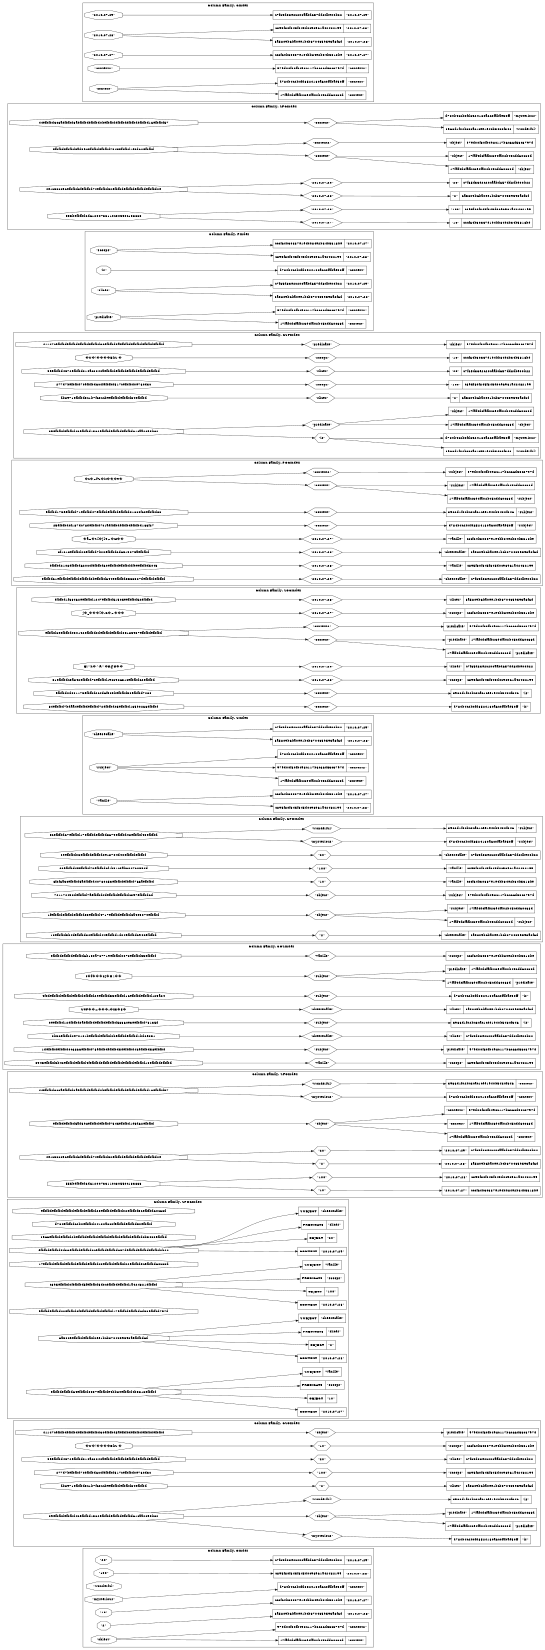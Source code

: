 digraph spoc { rankdir=LR; size="11,11"; ranksep="4";subgraph cluster7162 { label="Column Family: OIndex";KEYSLICE7163 [label="\"20\"", shape=octagon];
COLUMN7164 [label="{c7f65d33e2c20caabd657dd8dbe00b22 | \"2010-07-29\"}", shape=record];KEYSLICE7163 -> COLUMN7164 ;KEYSLICE7165 [label="\"100\"", shape=octagon];
COLUMN7166 [label="{c895f80f845f845d0c96961a42482199 | \"2010-07-28\"}", shape=record];KEYSLICE7165 -> COLUMN7166 ;KEYSLICE7167 [label="\"wonderful\"", shape=octagon];KEYSLICE7168 [label="\"mysterious\"", shape=octagon];
COLUMN7169 [label="{d784b4c2b0fd8524180a6c0fabae50ff | \"context\"}", shape=record];KEYSLICE7168 -> COLUMN7169 ;KEYSLICE7170 [label="\"10\"", shape=octagon];
COLUMN7171 [label="{cccf64b30337e1e4bb84e2b34b5318be | \"2010-07-27\"}", shape=record];KEYSLICE7170 -> COLUMN7171 ;KEYSLICE7172 [label="\"2\"", shape=octagon];
COLUMN7173 [label="{6a5809b6ba0ee1bcb3704359593a8f6d | \"2010-07-28\"}", shape=record];KEYSLICE7172 -> COLUMN7173 ;KEYSLICE7174 [label="\"object\"", shape=octagon];
COLUMN7175 [label="{17faf4dcfafb23e4fa02b45cdd60c68d | \"context\"}", shape=record];KEYSLICE7174 -> COLUMN7175 ;
COLUMN7176 [label="{97ed00f80fb498c117b6c66d53c3797d | \"context2\"}", shape=record];KEYSLICE7174 -> COLUMN7176 ;}subgraph cluster7177 { label="Column Family: CSOIndex";KEYSLICE7178 [label="41147cefbfbdefbfbdefbfbdefbfbd30efbfbd5aefbfbdefbfbdefbfbdefbfbd", shape=octagon];SUPERCOLUMN7179 [label="\"object\"", shape=hexagon];
COLUMN7180 [label="{\"predicate\" | 97ed00f80fb498c117b6c66d53c3797d}", shape=record];SUPERCOLUMN7179 -> COLUMN7180 ;KEYSLICE7178 -> SUPERCOLUMN7179 ;KEYSLICE7181 [label="�U�(����EhSۥ�", shape=octagon];SUPERCOLUMN7182 [label="\"10\"", shape=hexagon];
COLUMN7183 [label="{\"scoops\" | cccf64b30337e1e4bb84e2b34b5318be}", shape=record];SUPERCOLUMN7182 -> COLUMN7183 ;KEYSLICE7181 -> SUPERCOLUMN7182 ;KEYSLICE7184 [label="59efbfbd4572efbfbd014a63040aefbfbdefbfbdefbfbdefbfbdefbfbd", shape=octagon];SUPERCOLUMN7185 [label="\"20\"", shape=hexagon];
COLUMN7186 [label="{\"slices\" | c7f65d33e2c20caabd657dd8dbe00b22}", shape=record];SUPERCOLUMN7185 -> COLUMN7186 ;KEYSLICE7184 -> SUPERCOLUMN7185 ;KEYSLICE7187 [label="277d7befbfbd70efbfbd6c4fefbfbd517cefbfbd0e760d3c", shape=octagon];SUPERCOLUMN7188 [label="\"100\"", shape=hexagon];
COLUMN7189 [label="{\"scoops\" | c895f80f845f845d0c96961a42482199}", shape=record];SUPERCOLUMN7188 -> COLUMN7189 ;KEYSLICE7187 -> SUPERCOLUMN7188 ;KEYSLICE7190 [label=db8971efbfbd5c1b7f63ccb9efbfbdefbfbd34efbfbd, shape=octagon];SUPERCOLUMN7191 [label="\"2\"", shape=hexagon];
COLUMN7192 [label="{\"slices\" | 6a5809b6ba0ee1bcb3704359593a8f6d}", shape=record];SUPERCOLUMN7191 -> COLUMN7192 ;KEYSLICE7190 -> SUPERCOLUMN7191 ;KEYSLICE7193 [label="09efbfbdefbfbd46efbfbd1562efbfbdefbfbdefbfbd61caa2695b32", shape=octagon];SUPERCOLUMN7194 [label="\"mysterious\"", shape=hexagon];
COLUMN7195 [label="{d784b4c2b0fd8524180a6c0fabae50ff | \"is\"}", shape=record];SUPERCOLUMN7194 -> COLUMN7195 ;KEYSLICE7193 -> SUPERCOLUMN7194 ;SUPERCOLUMN7196 [label="\"object\"", shape=hexagon];
COLUMN7197 [label="{17faf4dcfafb23e4fa02b45cdd60c68d | \"predicate\"}", shape=record];SUPERCOLUMN7196 -> COLUMN7197 ;
COLUMN7198 [label="{\"predicate\" | 17faf4dcfafb23e4fa02b45cdd60c68d}", shape=record];SUPERCOLUMN7196 -> COLUMN7198 ;KEYSLICE7193 -> SUPERCOLUMN7196 ;SUPERCOLUMN7199 [label="\"wonderful\"", shape=hexagon];
COLUMN7200 [label="{3966d1f02bc3cac1cee1e40b5430f346 | \"is\"}", shape=record];SUPERCOLUMN7199 -> COLUMN7200 ;KEYSLICE7193 -> SUPERCOLUMN7199 ;}subgraph cluster7201 { label="Column Family: SPOCIndex";KEYSLICE7202 [label=efbfbdefbfbdefbfbdefbfbdefbfbd23efbfbdefbfbd02efbfbd5cefbfbd60c68d, shape=octagon];KEYSLICE7203 [label=d784efbfbdc2b0efbfbd24180a6c0fefbfbdefbfbd50efbfbd, shape=octagon];KEYSLICE7204 [label="3966efbfbdefbfbd2befbfbdefbfbdefbfbdefbfbdefbfbdefbfbd0b5430efbfbd", shape=octagon];KEYSLICE7205 [label=efbfbdefbfbd5d33efbfbdefbfbd0cefbfbdefbfbd657defbfbdefbfbdefbfbd0b22, shape=octagon];
COLUMN7206 [label="{CONTEXT | \"2010-07-29\"}", shape=record];KEYSLICE7205 -> COLUMN7206 ;
COLUMN7207 [label="{OBJECT | \"20\"}", shape=record];KEYSLICE7205 -> COLUMN7207 ;
COLUMN7208 [label="{PREDICATE | \"slices\"}", shape=record];KEYSLICE7205 -> COLUMN7208 ;
COLUMN7209 [label="{SUBJECT | \"cheesecake\"}", shape=record];KEYSLICE7205 -> COLUMN7209 ;KEYSLICE7210 [label="17efbfbdefbfbdefbfbdefbfbdefbfbd23efbfbdefbfbd02efbfbd5cefbfbd60c68d", shape=octagon];KEYSLICE7211 [label=c895efbfbd0fefbfbd5fefbfbd5d0cefbfbdefbfbd1a424821efbfbd, shape=octagon];
COLUMN7212 [label="{CONTEXT | \"2010-07-28\"}", shape=record];KEYSLICE7211 -> COLUMN7212 ;
COLUMN7213 [label="{OBJECT | \"100\"}", shape=record];KEYSLICE7211 -> COLUMN7213 ;
COLUMN7214 [label="{PREDICATE | \"scoops\"}", shape=record];KEYSLICE7211 -> COLUMN7214 ;
COLUMN7215 [label="{SUBJECT | \"vanille\"}", shape=record];KEYSLICE7211 -> COLUMN7215 ;KEYSLICE7216 [label=efbfbdefbfbd00efbfbd0fefbfbdefbfbdefbfbd17efbfbdefbfbd6d53efbfbd797d, shape=octagon];KEYSLICE7217 [label="6a5809efbfbdefbfbd0ee1bcb3704359593aefbfbd6d", shape=octagon];
COLUMN7218 [label="{CONTEXT | \"2010-07-28\"}", shape=record];KEYSLICE7217 -> COLUMN7218 ;
COLUMN7219 [label="{OBJECT | \"2\"}", shape=record];KEYSLICE7217 -> COLUMN7219 ;
COLUMN7220 [label="{PREDICATE | \"slices\"}", shape=record];KEYSLICE7217 -> COLUMN7220 ;
COLUMN7221 [label="{SUBJECT | \"cheesecake\"}", shape=record];KEYSLICE7217 -> COLUMN7221 ;KEYSLICE7222 [label=efbfbdefbfbd64efbfbd0337efbfbde4bb84efbfbd4b5318efbfbd, shape=octagon];
COLUMN7223 [label="{CONTEXT | \"2010-07-27\"}", shape=record];KEYSLICE7222 -> COLUMN7223 ;
COLUMN7224 [label="{OBJECT | \"10\"}", shape=record];KEYSLICE7222 -> COLUMN7224 ;
COLUMN7225 [label="{PREDICATE | \"scoops\"}", shape=record];KEYSLICE7222 -> COLUMN7225 ;
COLUMN7226 [label="{SUBJECT | \"vanille\"}", shape=record];KEYSLICE7222 -> COLUMN7226 ;}subgraph cluster7227 { label="Column Family: SPOIndex";KEYSLICE7228 [label="44efbfbd3c6aefbfbd3aefbfbdefbfbd0befbfbdefbfbdefbfbdefbfbd16efbfbd57", shape=octagon];SUPERCOLUMN7229 [label="\"mysterious\"", shape=hexagon];
COLUMN7230 [label="{d784b4c2b0fd8524180a6c0fabae50ff | \"context\"}", shape=record];SUPERCOLUMN7229 -> COLUMN7230 ;KEYSLICE7228 -> SUPERCOLUMN7229 ;SUPERCOLUMN7231 [label="\"wonderful\"", shape=hexagon];
COLUMN7232 [label="{3966d1f02bc3cac1cee1e40b5430f346 | \"context\"}", shape=record];SUPERCOLUMN7231 -> COLUMN7232 ;KEYSLICE7228 -> SUPERCOLUMN7231 ;KEYSLICE7233 [label=efbfbdefbfbd5ad598efbfbdefbfbd7545efbfbd1e5d62efbfbd, shape=octagon];SUPERCOLUMN7234 [label="\"object\"", shape=hexagon];
COLUMN7235 [label="{17faf4dcfafb23e4fa02b45cdd60c68d | \"context\"}", shape=record];SUPERCOLUMN7234 -> COLUMN7235 ;
COLUMN7236 [label="{\"context\" | 17faf4dcfafb23e4fa02b45cdd60c68d}", shape=record];SUPERCOLUMN7234 -> COLUMN7236 ;
COLUMN7237 [label="{\"context2\" | 97ed00f80fb498c117b6c66d53c3797d}", shape=record];SUPERCOLUMN7234 -> COLUMN7237 ;KEYSLICE7233 -> SUPERCOLUMN7234 ;KEYSLICE7238 [label="4e1c53c696efbfbd3fefbfbd74efbfbd52efbfbdefbfbdefbfbdefbfbd2e", shape=octagon];SUPERCOLUMN7239 [label="\"2\"", shape=hexagon];
COLUMN7240 [label="{\"2010-07-28\" | 6a5809b6ba0ee1bcb3704359593a8f6d}", shape=record];SUPERCOLUMN7239 -> COLUMN7240 ;KEYSLICE7238 -> SUPERCOLUMN7239 ;SUPERCOLUMN7241 [label="\"20\"", shape=hexagon];
COLUMN7242 [label="{\"2010-07-29\" | c7f65d33e2c20caabd657dd8dbe00b22}", shape=record];SUPERCOLUMN7241 -> COLUMN7242 ;KEYSLICE7238 -> SUPERCOLUMN7241 ;KEYSLICE7243 [label="555befbfbd6d61200733110c30550c133863", shape=octagon];SUPERCOLUMN7244 [label="\"10\"", shape=hexagon];
COLUMN7245 [label="{\"2010-07-27\" | cccf64b30337e1e4bb84e2b34b5318be}", shape=record];SUPERCOLUMN7244 -> COLUMN7245 ;KEYSLICE7243 -> SUPERCOLUMN7244 ;SUPERCOLUMN7246 [label="\"100\"", shape=hexagon];
COLUMN7247 [label="{\"2010-07-28\" | c895f80f845f845d0c96961a42482199}", shape=record];SUPERCOLUMN7246 -> COLUMN7247 ;KEYSLICE7243 -> SUPERCOLUMN7246 ;}subgraph cluster7248 { label="Column Family: COSIndex";KEYSLICE7249 [label=efbfbdefbfbdefbfbd6b130a767719efbfbd0078efbfbd55efbfbd, shape=octagon];SUPERCOLUMN7250 [label="\"vanille\"", shape=hexagon];
COLUMN7251 [label="{\"scoops\" | cccf64b30337e1e4bb84e2b34b5318be}", shape=record];SUPERCOLUMN7250 -> COLUMN7251 ;KEYSLICE7249 -> SUPERCOLUMN7250 ;KEYSLICE7252 [label="o�f���8J�=հ��", shape=octagon];SUPERCOLUMN7253 [label="\"subject\"", shape=hexagon];
COLUMN7254 [label="{17faf4dcfafb23e4fa02b45cdd60c68d | \"predicate\"}", shape=record];SUPERCOLUMN7253 -> COLUMN7254 ;
COLUMN7255 [label="{\"predicate\" | 17faf4dcfafb23e4fa02b45cdd60c68d}", shape=record];SUPERCOLUMN7253 -> COLUMN7255 ;KEYSLICE7252 -> SUPERCOLUMN7253 ;KEYSLICE7256 [label="4f0defbfbdefbfbdefbfbdefbfbd29efbfbd55efbfbd16efbfbdefbfbd125a24", shape=octagon];SUPERCOLUMN7257 [label="\"subject\"", shape=hexagon];
COLUMN7258 [label="{d784b4c2b0fd8524180a6c0fabae50ff | \"is\"}", shape=record];SUPERCOLUMN7257 -> COLUMN7258 ;KEYSLICE7256 -> SUPERCOLUMN7257 ;KEYSLICE7259 [label="UeP��+���-�x5�5�", shape=octagon];SUPERCOLUMN7260 [label="\"cheesecake\"", shape=hexagon];
COLUMN7261 [label="{\"slices\" | 6a5809b6ba0ee1bcb3704359593a8f6d}", shape=record];SUPERCOLUMN7260 -> COLUMN7261 ;KEYSLICE7259 -> SUPERCOLUMN7260 ;KEYSLICE7262 [label="0eefbfbd12efbfbd0aefbfbdefbfbdefbfbd58360e3eefbfbd78135d", shape=octagon];SUPERCOLUMN7263 [label="\"subject\"", shape=hexagon];
COLUMN7264 [label="{3966d1f02bc3cac1cee1e40b5430f346 | \"is\"}", shape=record];SUPERCOLUMN7263 -> COLUMN7264 ;KEYSLICE7262 -> SUPERCOLUMN7263 ;KEYSLICE7265 [label="0b56efbfbd2e70101befbfbdefbfbd0befbfbdefbfbd1bd69351", shape=octagon];SUPERCOLUMN7266 [label="\"cheesecake\"", shape=hexagon];
COLUMN7267 [label="{\"slices\" | c7f65d33e2c20caabd657dd8dbe00b22}", shape=record];SUPERCOLUMN7266 -> COLUMN7267 ;KEYSLICE7265 -> SUPERCOLUMN7266 ;KEYSLICE7268 [label="1defbfbdefbfbd0c6866efbfbd78efbfbdefbfbd5defbfbd43efbfbd58efbfbd", shape=octagon];SUPERCOLUMN7269 [label="\"subject\"", shape=hexagon];
COLUMN7270 [label="{\"predicate\" | 97ed00f80fb498c117b6c66d53c3797d}", shape=record];SUPERCOLUMN7269 -> COLUMN7270 ;KEYSLICE7268 -> SUPERCOLUMN7269 ;KEYSLICE7271 [label="3945efbfbd5b42efbfbdefbfbd4fefbfbdefbfbdefbfbdefbfbdefbfbd18efbfbdefbfbd", shape=octagon];SUPERCOLUMN7272 [label="\"vanille\"", shape=hexagon];
COLUMN7273 [label="{\"scoops\" | c895f80f845f845d0c96961a42482199}", shape=record];SUPERCOLUMN7272 -> COLUMN7273 ;KEYSLICE7271 -> SUPERCOLUMN7272 ;}subgraph cluster7274 { label="Column Family: CPOIndex";KEYSLICE7275 [label="5cefbfbd67efbfbd17efbfbdefbfbd3679efbfbd48efbfbd43efbfbd", shape=octagon];SUPERCOLUMN7276 [label="\"mysterious\"", shape=hexagon];
COLUMN7277 [label="{d784b4c2b0fd8524180a6c0fabae50ff | \"subject\"}", shape=record];SUPERCOLUMN7276 -> COLUMN7277 ;KEYSLICE7275 -> SUPERCOLUMN7276 ;SUPERCOLUMN7278 [label="\"wonderful\"", shape=hexagon];
COLUMN7279 [label="{3966d1f02bc3cac1cee1e40b5430f346 | \"subject\"}", shape=record];SUPERCOLUMN7278 -> COLUMN7279 ;KEYSLICE7275 -> SUPERCOLUMN7278 ;KEYSLICE7280 [label="29efbfbd03efbfbdefbfbd0e18704d40efbfbdefbfbd", shape=octagon];SUPERCOLUMN7281 [label="\"20\"", shape=hexagon];
COLUMN7282 [label="{\"cheesecake\" | c7f65d33e2c20caabd657dd8dbe00b22}", shape=record];SUPERCOLUMN7281 -> COLUMN7282 ;KEYSLICE7280 -> SUPERCOLUMN7281 ;KEYSLICE7283 [label="40efbfbd4eefbfbd70efbfbd6f1b51c5ab604760554d", shape=octagon];SUPERCOLUMN7284 [label="\"100\"", shape=hexagon];
COLUMN7285 [label="{\"vanille\" | c895f80f845f845d0c96961a42482199}", shape=record];SUPERCOLUMN7284 -> COLUMN7285 ;KEYSLICE7283 -> SUPERCOLUMN7284 ;KEYSLICE7286 [label="6f2f6a3cefbfbd5aefbfbd40780253efbfbdefbfbd766aefbfbd", shape=octagon];SUPERCOLUMN7287 [label="\"10\"", shape=hexagon];
COLUMN7288 [label="{\"vanille\" | cccf64b30337e1e4bb84e2b34b5318be}", shape=record];SUPERCOLUMN7287 -> COLUMN7288 ;KEYSLICE7286 -> SUPERCOLUMN7287 ;KEYSLICE7289 [label="721172450defbfbd7aefbfbd4defbfbdefbfbdc397efbfbd6d", shape=octagon];SUPERCOLUMN7290 [label="\"object\"", shape=hexagon];
COLUMN7291 [label="{\"subject\" | 97ed00f80fb498c117b6c66d53c3797d}", shape=record];SUPERCOLUMN7290 -> COLUMN7291 ;KEYSLICE7289 -> SUPERCOLUMN7290 ;KEYSLICE7292 [label="1fefbfbdefbfbdefbfbd53efbfbd4717efbfbdefbfbd3a4e5074efbfbd", shape=octagon];SUPERCOLUMN7293 [label="\"object\"", shape=hexagon];
COLUMN7294 [label="{17faf4dcfafb23e4fa02b45cdd60c68d | \"subject\"}", shape=record];SUPERCOLUMN7293 -> COLUMN7294 ;
COLUMN7295 [label="{\"subject\" | 17faf4dcfafb23e4fa02b45cdd60c68d}", shape=record];SUPERCOLUMN7293 -> COLUMN7295 ;KEYSLICE7292 -> SUPERCOLUMN7293 ;KEYSLICE7296 [label="18efbfbd5b4defbfbd32efbfbd44efbfbd1d04efbfbd6940efbfbd", shape=octagon];SUPERCOLUMN7297 [label="\"2\"", shape=hexagon];
COLUMN7298 [label="{\"cheesecake\" | 6a5809b6ba0ee1bcb3704359593a8f6d}", shape=record];SUPERCOLUMN7297 -> COLUMN7298 ;KEYSLICE7296 -> SUPERCOLUMN7297 ;}subgraph cluster7299 { label="Column Family: SIndex";KEYSLICE7300 [label="\"cheesecake\"", shape=octagon];
COLUMN7301 [label="{6a5809b6ba0ee1bcb3704359593a8f6d | \"2010-07-28\"}", shape=record];KEYSLICE7300 -> COLUMN7301 ;
COLUMN7302 [label="{c7f65d33e2c20caabd657dd8dbe00b22 | \"2010-07-29\"}", shape=record];KEYSLICE7300 -> COLUMN7302 ;KEYSLICE7303 [label="\"subject\"", shape=octagon];
COLUMN7304 [label="{17faf4dcfafb23e4fa02b45cdd60c68d | \"context\"}", shape=record];KEYSLICE7303 -> COLUMN7304 ;
COLUMN7305 [label="{97ed00f80fb498c117b6c66d53c3797d | \"context2\"}", shape=record];KEYSLICE7303 -> COLUMN7305 ;
COLUMN7306 [label="{d784b4c2b0fd8524180a6c0fabae50ff | \"context\"}", shape=record];KEYSLICE7303 -> COLUMN7306 ;KEYSLICE7307 [label="\"vanille\"", shape=octagon];
COLUMN7308 [label="{c895f80f845f845d0c96961a42482199 | \"2010-07-28\"}", shape=record];KEYSLICE7307 -> COLUMN7308 ;
COLUMN7309 [label="{cccf64b30337e1e4bb84e2b34b5318be | \"2010-07-27\"}", shape=record];KEYSLICE7307 -> COLUMN7309 ;}subgraph cluster7310 { label="Column Family: SOCIndex";KEYSLICE7311 [label=efbfbd1f68462eefbfbd1247efbfbd51505eefbfbd52efbfbd, shape=octagon];SUPERCOLUMN7312 [label="\"2010-07-28\"", shape=hexagon];
COLUMN7313 [label="{\"slices\" | 6a5809b6ba0ee1bcb3704359593a8f6d}", shape=record];SUPERCOLUMN7312 -> COLUMN7313 ;KEYSLICE7311 -> SUPERCOLUMN7312 ;KEYSLICE7314 [label="j�_���[�:C�~���", shape=octagon];SUPERCOLUMN7315 [label="\"2010-07-27\"", shape=hexagon];
COLUMN7316 [label="{\"scoops\" | cccf64b30337e1e4bb84e2b34b5318be}", shape=record];SUPERCOLUMN7315 -> COLUMN7316 ;KEYSLICE7314 -> SUPERCOLUMN7315 ;KEYSLICE7317 [label=efbfbd6eefbfbd430142efbfbd0defbfbdefbfbd05185937efbfbdefbfbd, shape=octagon];SUPERCOLUMN7318 [label="\"context\"", shape=hexagon];
COLUMN7319 [label="{17faf4dcfafb23e4fa02b45cdd60c68d | \"predicate\"}", shape=record];SUPERCOLUMN7318 -> COLUMN7319 ;
COLUMN7320 [label="{\"predicate\" | 17faf4dcfafb23e4fa02b45cdd60c68d}", shape=record];SUPERCOLUMN7318 -> COLUMN7320 ;KEYSLICE7317 -> SUPERCOLUMN7318 ;SUPERCOLUMN7321 [label="\"context2\"", shape=hexagon];
COLUMN7322 [label="{\"predicate\" | 97ed00f80fb498c117b6c66d53c3797d}", shape=record];SUPERCOLUMN7321 -> COLUMN7322 ;KEYSLICE7317 -> SUPERCOLUMN7321 ;KEYSLICE7323 [label="Ei^h�^R^�F@F��", shape=octagon];SUPERCOLUMN7324 [label="\"2010-07-29\"", shape=hexagon];
COLUMN7325 [label="{\"slices\" | c7f65d33e2c20caabd657dd8dbe00b22}", shape=record];SUPERCOLUMN7324 -> COLUMN7325 ;KEYSLICE7323 -> SUPERCOLUMN7324 ;KEYSLICE7326 [label="31efbfbdc5a842efbfbd72efbfbd19c692631cefbfbd62efbfbd", shape=octagon];SUPERCOLUMN7327 [label="\"2010-07-28\"", shape=hexagon];
COLUMN7328 [label="{\"scoops\" | c895f80f845f845d0c96961a42482199}", shape=record];SUPERCOLUMN7327 -> COLUMN7328 ;KEYSLICE7326 -> SUPERCOLUMN7327 ;KEYSLICE7329 [label=efbfbd0d481175efbfbd2c4d6f535befbfbd58efbfbd7230, shape=octagon];SUPERCOLUMN7330 [label="\"context\"", shape=hexagon];
COLUMN7331 [label="{3966d1f02bc3cac1cee1e40b5430f346 | \"is\"}", shape=record];SUPERCOLUMN7330 -> COLUMN7331 ;KEYSLICE7329 -> SUPERCOLUMN7330 ;KEYSLICE7332 [label="34efbfbd7bdaa4efbfbdefbfbd72efbfbd05efbfbd165e0266efbfbd", shape=octagon];SUPERCOLUMN7333 [label="\"context\"", shape=hexagon];
COLUMN7334 [label="{d784b4c2b0fd8524180a6c0fabae50ff | \"is\"}", shape=record];SUPERCOLUMN7333 -> COLUMN7334 ;KEYSLICE7332 -> SUPERCOLUMN7333 ;}subgraph cluster7335 { label="Column Family: POCIndex";KEYSLICE7336 [label="�c�~f%�iI��̞�9�", shape=octagon];SUPERCOLUMN7337 [label="\"context\"", shape=hexagon];
COLUMN7338 [label="{17faf4dcfafb23e4fa02b45cdd60c68d | \"subject\"}", shape=record];SUPERCOLUMN7337 -> COLUMN7338 ;
COLUMN7339 [label="{\"subject\" | 17faf4dcfafb23e4fa02b45cdd60c68d}", shape=record];SUPERCOLUMN7337 -> COLUMN7339 ;KEYSLICE7336 -> SUPERCOLUMN7337 ;SUPERCOLUMN7340 [label="\"context2\"", shape=hexagon];
COLUMN7341 [label="{\"subject\" | 97ed00f80fb498c117b6c66d53c3797d}", shape=record];SUPERCOLUMN7340 -> COLUMN7341 ;KEYSLICE7336 -> SUPERCOLUMN7340 ;KEYSLICE7342 [label=efbfbd175eefbfbd71efbfbd47efbfbdefbfbdefbfbd016c4f60efbfbd38, shape=octagon];SUPERCOLUMN7343 [label="\"context\"", shape=hexagon];
COLUMN7344 [label="{3966d1f02bc3cac1cee1e40b5430f346 | \"subject\"}", shape=record];SUPERCOLUMN7343 -> COLUMN7344 ;KEYSLICE7342 -> SUPERCOLUMN7343 ;KEYSLICE7345 [label="25efbfbd0f187dc78defbfbd7c1aefbfbdefbfbdefbfbd166f27", shape=octagon];SUPERCOLUMN7346 [label="\"context\"", shape=hexagon];
COLUMN7347 [label="{d784b4c2b0fd8524180a6c0fabae50ff | \"subject\"}", shape=record];SUPERCOLUMN7346 -> COLUMN7347 ;KEYSLICE7345 -> SUPERCOLUMN7346 ;KEYSLICE7348 [label="�a+�t:[�j}9~�H��", shape=octagon];SUPERCOLUMN7349 [label="\"2010-07-27\"", shape=hexagon];
COLUMN7350 [label="{\"vanille\" | cccf64b30337e1e4bb84e2b34b5318be}", shape=record];SUPERCOLUMN7349 -> COLUMN7350 ;KEYSLICE7348 -> SUPERCOLUMN7349 ;KEYSLICE7351 [label="3f1613efbfbd20efbfbd7b20efbfbd6d6515075aefbfbd", shape=octagon];SUPERCOLUMN7352 [label="\"2010-07-28\"", shape=hexagon];
COLUMN7353 [label="{\"cheesecake\" | 6a5809b6ba0ee1bcb3704359593a8f6d}", shape=record];SUPERCOLUMN7352 -> COLUMN7353 ;KEYSLICE7351 -> SUPERCOLUMN7352 ;KEYSLICE7354 [label=efbfbd2108efbfbd620c4fefbfbd60efbfbdefbfbddf9eefbfbd5043, shape=octagon];SUPERCOLUMN7355 [label="\"2010-07-28\"", shape=hexagon];
COLUMN7356 [label="{\"vanille\" | c895f80f845f845d0c96961a42482199}", shape=record];SUPERCOLUMN7355 -> COLUMN7356 ;KEYSLICE7354 -> SUPERCOLUMN7355 ;KEYSLICE7357 [label=efbfbd61efbfbdefbfbdefbfbd0befbfbd644eefbfbd5538327defbfbdefbfbd, shape=octagon];SUPERCOLUMN7358 [label="\"2010-07-29\"", shape=hexagon];
COLUMN7359 [label="{\"cheesecake\" | c7f65d33e2c20caabd657dd8dbe00b22}", shape=record];SUPERCOLUMN7358 -> COLUMN7359 ;KEYSLICE7357 -> SUPERCOLUMN7358 ;}subgraph cluster7360 { label="Column Family: CSPIndex";KEYSLICE7361 [label="41147cefbfbdefbfbdefbfbdefbfbd30efbfbd5aefbfbdefbfbdefbfbdefbfbd", shape=octagon];SUPERCOLUMN7362 [label="\"predicate\"", shape=hexagon];
COLUMN7363 [label="{\"object\" | 97ed00f80fb498c117b6c66d53c3797d}", shape=record];SUPERCOLUMN7362 -> COLUMN7363 ;KEYSLICE7361 -> SUPERCOLUMN7362 ;KEYSLICE7364 [label="�U�(����EhSۥ�", shape=octagon];SUPERCOLUMN7365 [label="\"scoops\"", shape=hexagon];
COLUMN7366 [label="{\"10\" | cccf64b30337e1e4bb84e2b34b5318be}", shape=record];SUPERCOLUMN7365 -> COLUMN7366 ;KEYSLICE7364 -> SUPERCOLUMN7365 ;KEYSLICE7367 [label="59efbfbd4572efbfbd014a63040aefbfbdefbfbdefbfbdefbfbdefbfbd", shape=octagon];SUPERCOLUMN7368 [label="\"slices\"", shape=hexagon];
COLUMN7369 [label="{\"20\" | c7f65d33e2c20caabd657dd8dbe00b22}", shape=record];SUPERCOLUMN7368 -> COLUMN7369 ;KEYSLICE7367 -> SUPERCOLUMN7368 ;KEYSLICE7370 [label="277d7befbfbd70efbfbd6c4fefbfbd517cefbfbd0e760d3c", shape=octagon];SUPERCOLUMN7371 [label="\"scoops\"", shape=hexagon];
COLUMN7372 [label="{\"100\" | c895f80f845f845d0c96961a42482199}", shape=record];SUPERCOLUMN7371 -> COLUMN7372 ;KEYSLICE7370 -> SUPERCOLUMN7371 ;KEYSLICE7373 [label=db8971efbfbd5c1b7f63ccb9efbfbdefbfbd34efbfbd, shape=octagon];SUPERCOLUMN7374 [label="\"slices\"", shape=hexagon];
COLUMN7375 [label="{\"2\" | 6a5809b6ba0ee1bcb3704359593a8f6d}", shape=record];SUPERCOLUMN7374 -> COLUMN7375 ;KEYSLICE7373 -> SUPERCOLUMN7374 ;KEYSLICE7376 [label="09efbfbdefbfbd46efbfbd1562efbfbdefbfbdefbfbd61caa2695b32", shape=octagon];SUPERCOLUMN7377 [label="\"is\"", shape=hexagon];
COLUMN7378 [label="{3966d1f02bc3cac1cee1e40b5430f346 | \"wonderful\"}", shape=record];SUPERCOLUMN7377 -> COLUMN7378 ;
COLUMN7379 [label="{d784b4c2b0fd8524180a6c0fabae50ff | \"mysterious\"}", shape=record];SUPERCOLUMN7377 -> COLUMN7379 ;KEYSLICE7376 -> SUPERCOLUMN7377 ;SUPERCOLUMN7380 [label="\"predicate\"", shape=hexagon];
COLUMN7381 [label="{17faf4dcfafb23e4fa02b45cdd60c68d | \"object\"}", shape=record];SUPERCOLUMN7380 -> COLUMN7381 ;
COLUMN7382 [label="{\"object\" | 17faf4dcfafb23e4fa02b45cdd60c68d}", shape=record];SUPERCOLUMN7380 -> COLUMN7382 ;KEYSLICE7376 -> SUPERCOLUMN7380 ;}subgraph cluster7383 { label="Column Family: PIndex";KEYSLICE7384 [label="\"scoops\"", shape=octagon];
COLUMN7385 [label="{c895f80f845f845d0c96961a42482199 | \"2010-07-28\"}", shape=record];KEYSLICE7384 -> COLUMN7385 ;
COLUMN7386 [label="{cccf64b30337e1e4bb84e2b34b5318be | \"2010-07-27\"}", shape=record];KEYSLICE7384 -> COLUMN7386 ;KEYSLICE7387 [label="\"is\"", shape=octagon];
COLUMN7388 [label="{d784b4c2b0fd8524180a6c0fabae50ff | \"context\"}", shape=record];KEYSLICE7387 -> COLUMN7388 ;KEYSLICE7389 [label="\"slices\"", shape=octagon];
COLUMN7390 [label="{6a5809b6ba0ee1bcb3704359593a8f6d | \"2010-07-28\"}", shape=record];KEYSLICE7389 -> COLUMN7390 ;
COLUMN7391 [label="{c7f65d33e2c20caabd657dd8dbe00b22 | \"2010-07-29\"}", shape=record];KEYSLICE7389 -> COLUMN7391 ;KEYSLICE7392 [label="\"predicate\"", shape=octagon];
COLUMN7393 [label="{17faf4dcfafb23e4fa02b45cdd60c68d | \"context\"}", shape=record];KEYSLICE7392 -> COLUMN7393 ;
COLUMN7394 [label="{97ed00f80fb498c117b6c66d53c3797d | \"context2\"}", shape=record];KEYSLICE7392 -> COLUMN7394 ;}subgraph cluster7395 { label="Column Family: SPCIndex";KEYSLICE7396 [label="44efbfbd3c6aefbfbd3aefbfbdefbfbd0befbfbdefbfbdefbfbdefbfbd16efbfbd57", shape=octagon];SUPERCOLUMN7397 [label="\"context\"", shape=hexagon];
COLUMN7398 [label="{3966d1f02bc3cac1cee1e40b5430f346 | \"wonderful\"}", shape=record];SUPERCOLUMN7397 -> COLUMN7398 ;
COLUMN7399 [label="{d784b4c2b0fd8524180a6c0fabae50ff | \"mysterious\"}", shape=record];SUPERCOLUMN7397 -> COLUMN7399 ;KEYSLICE7396 -> SUPERCOLUMN7397 ;KEYSLICE7400 [label=efbfbdefbfbd5ad598efbfbdefbfbd7545efbfbd1e5d62efbfbd, shape=octagon];SUPERCOLUMN7401 [label="\"context\"", shape=hexagon];
COLUMN7402 [label="{17faf4dcfafb23e4fa02b45cdd60c68d | \"object\"}", shape=record];SUPERCOLUMN7401 -> COLUMN7402 ;
COLUMN7403 [label="{\"object\" | 17faf4dcfafb23e4fa02b45cdd60c68d}", shape=record];SUPERCOLUMN7401 -> COLUMN7403 ;KEYSLICE7400 -> SUPERCOLUMN7401 ;SUPERCOLUMN7404 [label="\"context2\"", shape=hexagon];
COLUMN7405 [label="{\"object\" | 97ed00f80fb498c117b6c66d53c3797d}", shape=record];SUPERCOLUMN7404 -> COLUMN7405 ;KEYSLICE7400 -> SUPERCOLUMN7404 ;KEYSLICE7406 [label="4e1c53c696efbfbd3fefbfbd74efbfbd52efbfbdefbfbdefbfbdefbfbd2e", shape=octagon];SUPERCOLUMN7407 [label="\"2010-07-28\"", shape=hexagon];
COLUMN7408 [label="{\"2\" | 6a5809b6ba0ee1bcb3704359593a8f6d}", shape=record];SUPERCOLUMN7407 -> COLUMN7408 ;KEYSLICE7406 -> SUPERCOLUMN7407 ;SUPERCOLUMN7409 [label="\"2010-07-29\"", shape=hexagon];
COLUMN7410 [label="{\"20\" | c7f65d33e2c20caabd657dd8dbe00b22}", shape=record];SUPERCOLUMN7409 -> COLUMN7410 ;KEYSLICE7406 -> SUPERCOLUMN7409 ;KEYSLICE7411 [label="555befbfbd6d61200733110c30550c133863", shape=octagon];SUPERCOLUMN7412 [label="\"2010-07-27\"", shape=hexagon];
COLUMN7413 [label="{\"10\" | cccf64b30337e1e4bb84e2b34b5318be}", shape=record];SUPERCOLUMN7412 -> COLUMN7413 ;KEYSLICE7411 -> SUPERCOLUMN7412 ;SUPERCOLUMN7414 [label="\"2010-07-28\"", shape=hexagon];
COLUMN7415 [label="{\"100\" | c895f80f845f845d0c96961a42482199}", shape=record];SUPERCOLUMN7414 -> COLUMN7415 ;KEYSLICE7411 -> SUPERCOLUMN7414 ;}subgraph cluster7416 { label="Column Family: CIndex";KEYSLICE7417 [label="\"2010-07-29\"", shape=octagon];
COLUMN7418 [label="{c7f65d33e2c20caabd657dd8dbe00b22 | \"2010-07-29\"}", shape=record];KEYSLICE7417 -> COLUMN7418 ;KEYSLICE7419 [label="\"2010-07-28\"", shape=octagon];
COLUMN7420 [label="{6a5809b6ba0ee1bcb3704359593a8f6d | \"2010-07-28\"}", shape=record];KEYSLICE7419 -> COLUMN7420 ;
COLUMN7421 [label="{c895f80f845f845d0c96961a42482199 | \"2010-07-28\"}", shape=record];KEYSLICE7419 -> COLUMN7421 ;KEYSLICE7422 [label="\"2010-07-27\"", shape=octagon];
COLUMN7423 [label="{cccf64b30337e1e4bb84e2b34b5318be | \"2010-07-27\"}", shape=record];KEYSLICE7422 -> COLUMN7423 ;KEYSLICE7424 [label="\"context2\"", shape=octagon];
COLUMN7425 [label="{97ed00f80fb498c117b6c66d53c3797d | \"context2\"}", shape=record];KEYSLICE7424 -> COLUMN7425 ;KEYSLICE7426 [label="\"context\"", shape=octagon];
COLUMN7427 [label="{17faf4dcfafb23e4fa02b45cdd60c68d | \"context\"}", shape=record];KEYSLICE7426 -> COLUMN7427 ;
COLUMN7428 [label="{d784b4c2b0fd8524180a6c0fabae50ff | \"context\"}", shape=record];KEYSLICE7426 -> COLUMN7428 ;}}